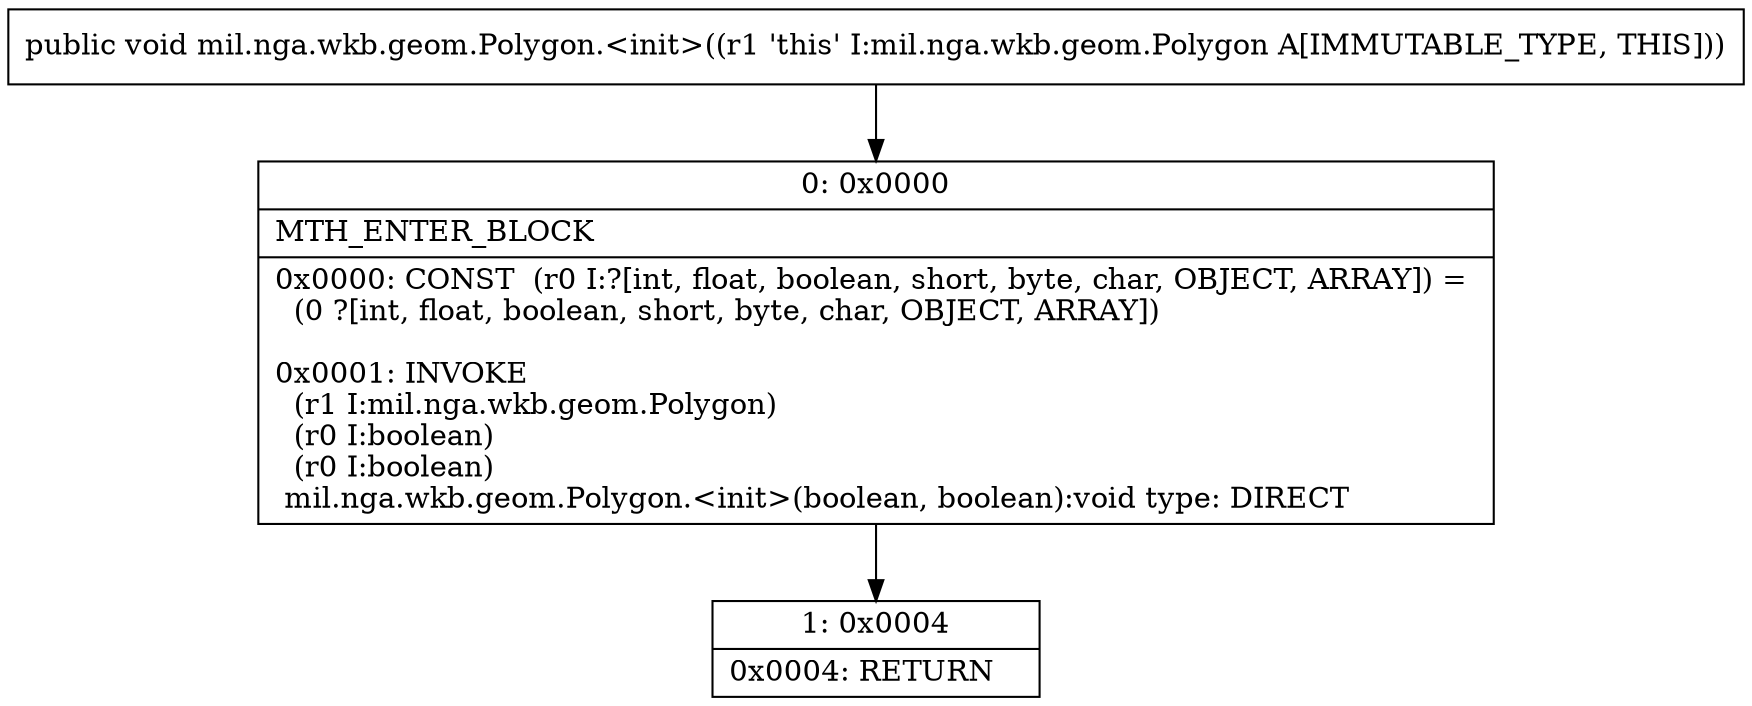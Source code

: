 digraph "CFG formil.nga.wkb.geom.Polygon.\<init\>()V" {
Node_0 [shape=record,label="{0\:\ 0x0000|MTH_ENTER_BLOCK\l|0x0000: CONST  (r0 I:?[int, float, boolean, short, byte, char, OBJECT, ARRAY]) = \l  (0 ?[int, float, boolean, short, byte, char, OBJECT, ARRAY])\l \l0x0001: INVOKE  \l  (r1 I:mil.nga.wkb.geom.Polygon)\l  (r0 I:boolean)\l  (r0 I:boolean)\l mil.nga.wkb.geom.Polygon.\<init\>(boolean, boolean):void type: DIRECT \l}"];
Node_1 [shape=record,label="{1\:\ 0x0004|0x0004: RETURN   \l}"];
MethodNode[shape=record,label="{public void mil.nga.wkb.geom.Polygon.\<init\>((r1 'this' I:mil.nga.wkb.geom.Polygon A[IMMUTABLE_TYPE, THIS])) }"];
MethodNode -> Node_0;
Node_0 -> Node_1;
}

